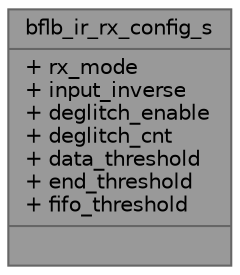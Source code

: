 digraph "bflb_ir_rx_config_s"
{
 // LATEX_PDF_SIZE
  bgcolor="transparent";
  edge [fontname=Helvetica,fontsize=10,labelfontname=Helvetica,labelfontsize=10];
  node [fontname=Helvetica,fontsize=10,shape=box,height=0.2,width=0.4];
  Node1 [shape=record,label="{bflb_ir_rx_config_s\n|+ rx_mode\l+ input_inverse\l+ deglitch_enable\l+ deglitch_cnt\l+ data_threshold\l+ end_threshold\l+ fifo_threshold\l|}",height=0.2,width=0.4,color="gray40", fillcolor="grey60", style="filled", fontcolor="black",tooltip="IR RX configuration structure"];
}
